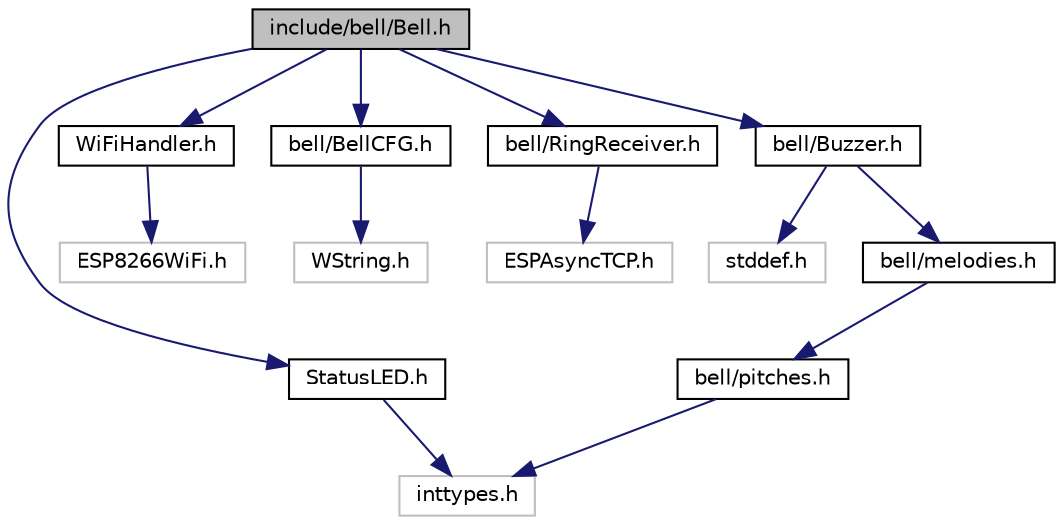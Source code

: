 digraph "include/bell/Bell.h"
{
 // LATEX_PDF_SIZE
  edge [fontname="Helvetica",fontsize="10",labelfontname="Helvetica",labelfontsize="10"];
  node [fontname="Helvetica",fontsize="10",shape=record];
  Node1 [label="include/bell/Bell.h",height=0.2,width=0.4,color="black", fillcolor="grey75", style="filled", fontcolor="black",tooltip="Main Bell class."];
  Node1 -> Node2 [color="midnightblue",fontsize="10",style="solid",fontname="Helvetica"];
  Node2 [label="StatusLED.h",height=0.2,width=0.4,color="black", fillcolor="white", style="filled",URL="$StatusLED_8h.html",tooltip="Provides a class for controlling status LEDs."];
  Node2 -> Node3 [color="midnightblue",fontsize="10",style="solid",fontname="Helvetica"];
  Node3 [label="inttypes.h",height=0.2,width=0.4,color="grey75", fillcolor="white", style="filled",tooltip=" "];
  Node1 -> Node4 [color="midnightblue",fontsize="10",style="solid",fontname="Helvetica"];
  Node4 [label="WiFiHandler.h",height=0.2,width=0.4,color="black", fillcolor="white", style="filled",URL="$WiFiHandler_8h.html",tooltip="Provides a class for handling WiFi connections."];
  Node4 -> Node5 [color="midnightblue",fontsize="10",style="solid",fontname="Helvetica"];
  Node5 [label="ESP8266WiFi.h",height=0.2,width=0.4,color="grey75", fillcolor="white", style="filled",tooltip=" "];
  Node1 -> Node6 [color="midnightblue",fontsize="10",style="solid",fontname="Helvetica"];
  Node6 [label="bell/BellCFG.h",height=0.2,width=0.4,color="black", fillcolor="white", style="filled",URL="$BellCFG_8h.html",tooltip="BellCFG class."];
  Node6 -> Node7 [color="midnightblue",fontsize="10",style="solid",fontname="Helvetica"];
  Node7 [label="WString.h",height=0.2,width=0.4,color="grey75", fillcolor="white", style="filled",tooltip=" "];
  Node1 -> Node8 [color="midnightblue",fontsize="10",style="solid",fontname="Helvetica"];
  Node8 [label="bell/RingReceiver.h",height=0.2,width=0.4,color="black", fillcolor="white", style="filled",URL="$RingReceiver_8h.html",tooltip="RingReceiver class."];
  Node8 -> Node9 [color="midnightblue",fontsize="10",style="solid",fontname="Helvetica"];
  Node9 [label="ESPAsyncTCP.h",height=0.2,width=0.4,color="grey75", fillcolor="white", style="filled",tooltip=" "];
  Node1 -> Node10 [color="midnightblue",fontsize="10",style="solid",fontname="Helvetica"];
  Node10 [label="bell/Buzzer.h",height=0.2,width=0.4,color="black", fillcolor="white", style="filled",URL="$Buzzer_8h.html",tooltip="Buzzer class."];
  Node10 -> Node11 [color="midnightblue",fontsize="10",style="solid",fontname="Helvetica"];
  Node11 [label="stddef.h",height=0.2,width=0.4,color="grey75", fillcolor="white", style="filled",tooltip=" "];
  Node10 -> Node12 [color="midnightblue",fontsize="10",style="solid",fontname="Helvetica"];
  Node12 [label="bell/melodies.h",height=0.2,width=0.4,color="black", fillcolor="white", style="filled",URL="$melodies_8h.html",tooltip="Contains all ring tone melodies."];
  Node12 -> Node13 [color="midnightblue",fontsize="10",style="solid",fontname="Helvetica"];
  Node13 [label="bell/pitches.h",height=0.2,width=0.4,color="black", fillcolor="white", style="filled",URL="$pitches_8h.html",tooltip="Macros for playing musical notes on the buzzer."];
  Node13 -> Node3 [color="midnightblue",fontsize="10",style="solid",fontname="Helvetica"];
}
